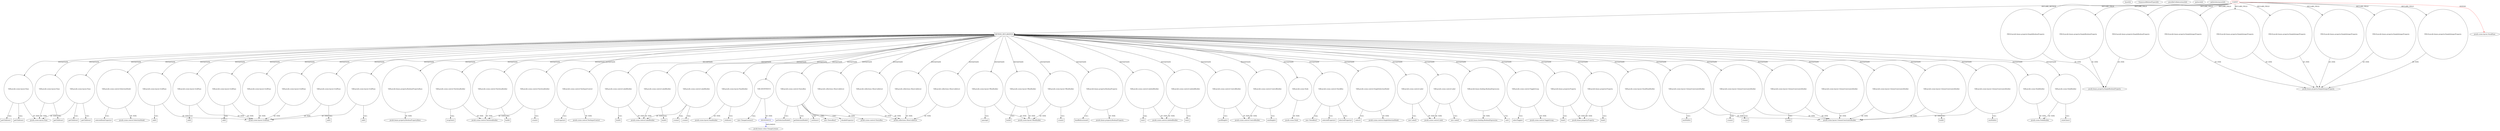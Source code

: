digraph {
baseInfo[graphId=4323,category="pattern",isAnonymous=false,possibleRelation=true]
frameworkRelatedTypesInfo[0="javafx.scene.layout.StackPane"]
possibleCollaborationsInfo[0="4323~INSTANTIATION-CLIENT_METHOD_DECLARATION-~javafx.scene.layout.StackPane ~javafx.beans.value.ChangeListener ~false~true"]
patternInfo[frequency=2.0,patternRootClient=0]
patternInstancesInfo[0="SaiPradeepDandem-javafx2-gradient-builder~/SaiPradeepDandem-javafx2-gradient-builder/javafx2-gradient-builder-master/src/main/java/com/javafx/gradientbuilder/application/RadialSettingsLayout.java~RadialSettingsLayout~1170",1="SaiPradeepDandem-javafx2-gradient-builder~/SaiPradeepDandem-javafx2-gradient-builder/javafx2-gradient-builder-master/src/main/java/com/javafx/gradientbuilder/application/LinearSettingsLayout.java~LinearSettingsLayout~1172"]
265[label="javafx.scene.layout.ColumnConstraintsBuilder",vertexType="FRAMEWORK_CLASS_TYPE",isFrameworkType=false]
278[label="VAR:javafx.scene.layout.ColumnConstraintsBuilder",vertexType="VARIABLE_EXPRESION",isFrameworkType=false,shape=circle]
279[label="minWidth()",vertexType="INSIDE_CALL",isFrameworkType=false,shape=box]
84[label="METHOD_DECLARATION",vertexType="CLIENT_METHOD_DECLARATION",isFrameworkType=false,shape=box]
0[label="CLIENT",vertexType="ROOT_CLIENT_CLASS_DECLARATION",isFrameworkType=false,color=red]
88[label="VAR:javafx.scene.NodeBuilder",vertexType="VARIABLE_EXPRESION",isFrameworkType=false,shape=circle]
127[label="VAR:javafx.scene.NodeBuilder",vertexType="VARIABLE_EXPRESION",isFrameworkType=false,shape=circle]
159[label="VAR:javafx.scene.layout.Pane",vertexType="VARIABLE_EXPRESION",isFrameworkType=false,shape=circle]
121[label="VAR:javafx.scene.layout.Pane",vertexType="VARIABLE_EXPRESION",isFrameworkType=false,shape=circle]
227[label="VAR:javafx.scene.layout.Pane",vertexType="VARIABLE_EXPRESION",isFrameworkType=false,shape=circle]
198[label="VAR:javafx.scene.control.SelectionModel",vertexType="VARIABLE_EXPRESION",isFrameworkType=false,shape=circle]
203[label="VAR:javafx.scene.layout.GridPane",vertexType="VARIABLE_EXPRESION",isFrameworkType=false,shape=circle]
254[label="VAR:javafx.scene.layout.GridPane",vertexType="VARIABLE_EXPRESION",isFrameworkType=false,shape=circle]
206[label="VAR:javafx.scene.layout.GridPane",vertexType="VARIABLE_EXPRESION",isFrameworkType=false,shape=circle]
230[label="VAR:javafx.scene.layout.GridPane",vertexType="VARIABLE_EXPRESION",isFrameworkType=false,shape=circle]
212[label="VAR:javafx.scene.layout.GridPane",vertexType="VARIABLE_EXPRESION",isFrameworkType=false,shape=circle]
289[label="VAR:javafx.scene.layout.GridPane",vertexType="VARIABLE_EXPRESION",isFrameworkType=false,shape=circle]
260[label="VAR:javafx.scene.layout.GridPane",vertexType="VARIABLE_EXPRESION",isFrameworkType=false,shape=circle]
145[label="VAR:javafx.beans.property.BooleanPropertyBase",vertexType="VARIABLE_EXPRESION",isFrameworkType=false,shape=circle]
100[label="VAR:javafx.scene.control.TextAreaBuilder",vertexType="VARIABLE_EXPRESION",isFrameworkType=false,shape=circle]
109[label="VAR:javafx.scene.control.TextAreaBuilder",vertexType="VARIABLE_EXPRESION",isFrameworkType=false,shape=circle]
97[label="VAR:javafx.scene.control.TextAreaBuilder",vertexType="VARIABLE_EXPRESION",isFrameworkType=false,shape=circle]
115[label="VAR:javafx.scene.control.TextInputControl",vertexType="VARIABLE_EXPRESION",isFrameworkType=false,shape=circle]
20[label="FIELD:javafx.beans.property.SimpleBooleanProperty",vertexType="FIELD_DECLARATION",isFrameworkType=false,shape=circle]
117[label="javafx.scene.control.TextInputControl",vertexType="FRAMEWORK_CLASS_TYPE",isFrameworkType=false]
22[label="FIELD:javafx.beans.property.SimpleBooleanProperty",vertexType="FIELD_DECLARATION",isFrameworkType=false,shape=circle]
18[label="FIELD:javafx.beans.property.SimpleBooleanProperty",vertexType="FIELD_DECLARATION",isFrameworkType=false,shape=circle]
124[label="VAR:javafx.scene.control.LabelBuilder",vertexType="VARIABLE_EXPRESION",isFrameworkType=false,shape=circle]
85[label="VAR:javafx.scene.control.LabelBuilder",vertexType="VARIABLE_EXPRESION",isFrameworkType=false,shape=circle]
94[label="VAR:javafx.scene.control.LabelBuilder",vertexType="VARIABLE_EXPRESION",isFrameworkType=false,shape=circle]
101[label="wrapText()",vertexType="INSIDE_CALL",isFrameworkType=false,shape=box]
255[label="add()",vertexType="INSIDE_CALL",isFrameworkType=false,shape=box]
204[label="add()",vertexType="INSIDE_CALL",isFrameworkType=false,shape=box]
231[label="add()",vertexType="INSIDE_CALL",isFrameworkType=false,shape=box]
213[label="add()",vertexType="INSIDE_CALL",isFrameworkType=false,shape=box]
207[label="add()",vertexType="INSIDE_CALL",isFrameworkType=false,shape=box]
236[label="VAR:javafx.scene.layout.PaneBuilder",vertexType="VARIABLE_EXPRESION",isFrameworkType=false,shape=circle]
237[label="children()",vertexType="INSIDE_CALL",isFrameworkType=false,shape=box]
90[label="javafx.scene.NodeBuilder",vertexType="FRAMEWORK_CLASS_TYPE",isFrameworkType=false]
149[label="VAR:ANONYMOUS",vertexType="VARIABLE_EXPRESION",isFrameworkType=false,shape=circle]
123[label="javafx.scene.layout.Pane",vertexType="FRAMEWORK_CLASS_TYPE",isFrameworkType=false]
179[label="VAR:javafx.scene.control.ChoiceBox",vertexType="VARIABLE_EXPRESION",isFrameworkType=false,shape=circle]
27[label="javafx.scene.control.ChoiceBox",vertexType="FRAMEWORK_CLASS_TYPE",isFrameworkType=false]
197[label="getSelectionModel()",vertexType="INSIDE_CALL",isFrameworkType=false,shape=box]
202[label="getSelectionModel()",vertexType="INSIDE_CALL",isFrameworkType=false,shape=box]
192[label="setItems()",vertexType="INSIDE_CALL",isFrameworkType=false,shape=box]
99[label="javafx.scene.control.TextAreaBuilder",vertexType="FRAMEWORK_CLASS_TYPE",isFrameworkType=false]
272[label="VAR:javafx.scene.layout.ColumnConstraintsBuilder",vertexType="VARIABLE_EXPRESION",isFrameworkType=false,shape=circle]
269[label="VAR:javafx.scene.layout.ColumnConstraintsBuilder",vertexType="VARIABLE_EXPRESION",isFrameworkType=false,shape=circle]
281[label="VAR:javafx.scene.layout.ColumnConstraintsBuilder",vertexType="VARIABLE_EXPRESION",isFrameworkType=false,shape=circle]
263[label="VAR:javafx.scene.layout.ColumnConstraintsBuilder",vertexType="VARIABLE_EXPRESION",isFrameworkType=false,shape=circle]
275[label="VAR:javafx.scene.layout.ColumnConstraintsBuilder",vertexType="VARIABLE_EXPRESION",isFrameworkType=false,shape=circle]
266[label="VAR:javafx.scene.layout.ColumnConstraintsBuilder",vertexType="VARIABLE_EXPRESION",isFrameworkType=false,shape=circle]
257[label="VAR:javafx.collections.ObservableList",vertexType="VARIABLE_EXPRESION",isFrameworkType=false,shape=circle]
286[label="VAR:javafx.collections.ObservableList",vertexType="VARIABLE_EXPRESION",isFrameworkType=false,shape=circle]
224[label="VAR:javafx.collections.ObservableList",vertexType="VARIABLE_EXPRESION",isFrameworkType=false,shape=circle]
135[label="VAR:javafx.collections.ObservableList",vertexType="VARIABLE_EXPRESION",isFrameworkType=false,shape=circle]
10[label="FIELD:javafx.beans.property.SimpleIntegerProperty",vertexType="FIELD_DECLARATION",isFrameworkType=false,shape=circle]
12[label="FIELD:javafx.beans.property.SimpleIntegerProperty",vertexType="FIELD_DECLARATION",isFrameworkType=false,shape=circle]
42[label="FIELD:javafx.beans.property.SimpleIntegerProperty",vertexType="FIELD_DECLARATION",isFrameworkType=false,shape=circle]
36[label="FIELD:javafx.beans.property.SimpleIntegerProperty",vertexType="FIELD_DECLARATION",isFrameworkType=false,shape=circle]
38[label="FIELD:javafx.beans.property.SimpleIntegerProperty",vertexType="FIELD_DECLARATION",isFrameworkType=false,shape=circle]
14[label="FIELD:javafx.beans.property.SimpleIntegerProperty",vertexType="FIELD_DECLARATION",isFrameworkType=false,shape=circle]
218[label="VAR:javafx.scene.layout.VBoxBuilder",vertexType="VARIABLE_EXPRESION",isFrameworkType=false,shape=circle]
219[label="spacing()",vertexType="INSIDE_CALL",isFrameworkType=false,shape=box]
215[label="VAR:javafx.scene.layout.VBoxBuilder",vertexType="VARIABLE_EXPRESION",isFrameworkType=false,shape=circle]
221[label="VAR:javafx.scene.layout.VBoxBuilder",vertexType="VARIABLE_EXPRESION",isFrameworkType=false,shape=circle]
147[label="javafx.beans.property.BooleanPropertyBase",vertexType="FRAMEWORK_CLASS_TYPE",isFrameworkType=false]
19[label="javafx.beans.property.SimpleBooleanProperty",vertexType="FRAMEWORK_CLASS_TYPE",isFrameworkType=false]
150[label="ANONYMOUS",vertexType="REFERENCE_ANONYMOUS_DECLARATION",isFrameworkType=false,color=blue]
87[label="javafx.scene.control.LabelBuilder",vertexType="FRAMEWORK_CLASS_TYPE",isFrameworkType=false]
120[label="javafx.collections.ObservableList",vertexType="FRAMEWORK_INTERFACE_TYPE",isFrameworkType=false]
9[label="javafx.beans.property.SimpleIntegerProperty",vertexType="FRAMEWORK_CLASS_TYPE",isFrameworkType=false]
273[label="create()",vertexType="INSIDE_CALL",isFrameworkType=false,shape=box]
285[label="create()",vertexType="INSIDE_CALL",isFrameworkType=false,shape=box]
134[label="create()",vertexType="INSIDE_CALL",isFrameworkType=false,shape=box]
173[label="VAR:javafx.beans.property.BooleanProperty",vertexType="VARIABLE_EXPRESION",isFrameworkType=false,shape=circle]
174[label="bindBidirectional()",vertexType="INSIDE_CALL",isFrameworkType=false,shape=box]
175[label="javafx.beans.property.BooleanProperty",vertexType="FRAMEWORK_CLASS_TYPE",isFrameworkType=false]
110[label="create()",vertexType="INSIDE_CALL",isFrameworkType=false,shape=box]
222[label="create()",vertexType="INSIDE_CALL",isFrameworkType=false,shape=box]
95[label="create()",vertexType="INSIDE_CALL",isFrameworkType=false,shape=box]
160[label="getChildren()",vertexType="INSIDE_CALL",isFrameworkType=false,shape=box]
163[label="getChildren()",vertexType="INSIDE_CALL",isFrameworkType=false,shape=box]
228[label="getChildren()",vertexType="INSIDE_CALL",isFrameworkType=false,shape=box]
122[label="getChildren()",vertexType="INSIDE_CALL",isFrameworkType=false,shape=box]
139[label="getChildren()",vertexType="INSIDE_CALL",isFrameworkType=false,shape=box]
200[label="javafx.scene.control.SelectionModel",vertexType="FRAMEWORK_CLASS_TYPE",isFrameworkType=false]
91[label="VAR:javafx.scene.control.LabeledBuilder",vertexType="VARIABLE_EXPRESION",isFrameworkType=false,shape=circle]
93[label="javafx.scene.control.LabeledBuilder",vertexType="FRAMEWORK_CLASS_TYPE",isFrameworkType=false]
92[label="text()",vertexType="INSIDE_CALL",isFrameworkType=false,shape=box]
130[label="VAR:javafx.scene.control.LabeledBuilder",vertexType="VARIABLE_EXPRESION",isFrameworkType=false,shape=circle]
131[label="text()",vertexType="INSIDE_CALL",isFrameworkType=false,shape=box]
103[label="VAR:javafx.scene.control.ControlBuilder",vertexType="VARIABLE_EXPRESION",isFrameworkType=false,shape=circle]
105[label="javafx.scene.control.ControlBuilder",vertexType="FRAMEWORK_CLASS_TYPE",isFrameworkType=false]
106[label="VAR:javafx.scene.control.ControlBuilder",vertexType="VARIABLE_EXPRESION",isFrameworkType=false,shape=circle]
148[label="new ChangeListener()",vertexType="CONSTRUCTOR_CALL",isFrameworkType=false]
151[label="javafx.beans.value.ChangeListener",vertexType="FRAMEWORK_INTERFACE_TYPE",isFrameworkType=false]
178[label="new ChoiceBox()",vertexType="CONSTRUCTOR_CALL",isFrameworkType=false]
267[label="minWidth()",vertexType="INSIDE_CALL",isFrameworkType=false,shape=box]
104[label="minHeight()",vertexType="INSIDE_CALL",isFrameworkType=false,shape=box]
1[label="javafx.scene.layout.StackPane",vertexType="FRAMEWORK_CLASS_TYPE",isFrameworkType=false]
205[label="javafx.scene.layout.GridPane",vertexType="FRAMEWORK_CLASS_TYPE",isFrameworkType=false]
116[label="textProperty()",vertexType="INSIDE_CALL",isFrameworkType=false,shape=box]
154[label="VAR:javafx.scene.Node",vertexType="VARIABLE_EXPRESION",isFrameworkType=false,shape=circle]
156[label="javafx.scene.Node",vertexType="FRAMEWORK_CLASS_TYPE",isFrameworkType=false]
238[label="javafx.scene.layout.PaneBuilder",vertexType="FRAMEWORK_CLASS_TYPE",isFrameworkType=false]
217[label="javafx.scene.layout.VBoxBuilder",vertexType="FRAMEWORK_CLASS_TYPE",isFrameworkType=false]
199[label="selectedItemProperty()",vertexType="INSIDE_CALL",isFrameworkType=false,shape=box]
171[label="VAR:javafx.scene.control.CheckBox",vertexType="VARIABLE_EXPRESION",isFrameworkType=false,shape=circle]
177[label="selectedProperty()",vertexType="INSIDE_CALL",isFrameworkType=false,shape=box]
190[label="selectedProperty()",vertexType="INSIDE_CALL",isFrameworkType=false,shape=box]
170[label="new CheckBox()",vertexType="CONSTRUCTOR_CALL",isFrameworkType=false]
185[label="disableProperty()",vertexType="INSIDE_CALL",isFrameworkType=false,shape=box]
193[label="VAR:javafx.scene.control.SingleSelectionModel",vertexType="VARIABLE_EXPRESION",isFrameworkType=false,shape=circle]
194[label="select()",vertexType="INSIDE_CALL",isFrameworkType=false,shape=box]
195[label="javafx.scene.control.SingleSelectionModel",vertexType="FRAMEWORK_CLASS_TYPE",isFrameworkType=false]
252[label="VAR:javafx.scene.control.Label",vertexType="VARIABLE_EXPRESION",isFrameworkType=false,shape=circle]
211[label="javafx.scene.control.Label",vertexType="FRAMEWORK_CLASS_TYPE",isFrameworkType=false]
251[label="new Label()",vertexType="CONSTRUCTOR_CALL",isFrameworkType=false]
210[label="VAR:javafx.scene.control.Label",vertexType="VARIABLE_EXPRESION",isFrameworkType=false,shape=circle]
209[label="new Label()",vertexType="CONSTRUCTOR_CALL",isFrameworkType=false]
107[label="prefHeight()",vertexType="INSIDE_CALL",isFrameworkType=false,shape=box]
186[label="VAR:javafx.beans.binding.BooleanExpression",vertexType="VARIABLE_EXPRESION",isFrameworkType=false,shape=circle]
188[label="javafx.beans.binding.BooleanExpression",vertexType="FRAMEWORK_CLASS_TYPE",isFrameworkType=false]
187[label="not()",vertexType="INSIDE_CALL",isFrameworkType=false,shape=box]
140[label="VAR:javafx.scene.control.ToggleGroup",vertexType="VARIABLE_EXPRESION",isFrameworkType=false,shape=circle]
141[label="selectToggle()",vertexType="INSIDE_CALL",isFrameworkType=false,shape=box]
17[label="javafx.scene.control.ToggleGroup",vertexType="FRAMEWORK_CLASS_TYPE",isFrameworkType=false]
98[label="build()",vertexType="INSIDE_CALL",isFrameworkType=false,shape=box]
216[label="build()",vertexType="INSIDE_CALL",isFrameworkType=false,shape=box]
86[label="build()",vertexType="INSIDE_CALL",isFrameworkType=false,shape=box]
128[label="styleClass()",vertexType="INSIDE_CALL",isFrameworkType=false,shape=box]
125[label="build()",vertexType="INSIDE_CALL",isFrameworkType=false,shape=box]
276[label="build()",vertexType="INSIDE_CALL",isFrameworkType=false,shape=box]
264[label="build()",vertexType="INSIDE_CALL",isFrameworkType=false,shape=box]
112[label="VAR:javafx.beans.property.Property",vertexType="VARIABLE_EXPRESION",isFrameworkType=false,shape=circle]
114[label="javafx.beans.property.Property",vertexType="FRAMEWORK_INTERFACE_TYPE",isFrameworkType=false]
113[label="bind()",vertexType="INSIDE_CALL",isFrameworkType=false,shape=box]
181[label="VAR:javafx.beans.property.Property",vertexType="VARIABLE_EXPRESION",isFrameworkType=false,shape=circle]
182[label="bind()",vertexType="INSIDE_CALL",isFrameworkType=false,shape=box]
245[label="VAR:javafx.scene.layout.StackPaneBuilder",vertexType="VARIABLE_EXPRESION",isFrameworkType=false,shape=circle]
198->199[label="CALL"]
84->252[label="INSTANTIATE"]
0->14[label="DECLARE_FIELD"]
94->134[label="CALL"]
203->204[label="CALL"]
91->93[label="OF_TYPE"]
84->145[label="INSTANTIATE"]
286->120[label="OF_TYPE"]
84->135[label="INSTANTIATE"]
266->267[label="CALL"]
0->42[label="DECLARE_FIELD"]
0->84[label="DECLARE_METHOD"]
203->205[label="OF_TYPE"]
84->286[label="INSTANTIATE"]
109->110[label="CALL"]
94->87[label="OF_TYPE"]
84->112[label="INSTANTIATE"]
10->9[label="OF_TYPE"]
84->124[label="INSTANTIATE"]
115->116[label="CALL"]
193->195[label="OF_TYPE"]
84->159[label="INSTANTIATE"]
84->179[label="INSTANTIATE"]
254->255[label="CALL"]
212->205[label="OF_TYPE"]
278->279[label="CALL"]
84->121[label="INSTANTIATE"]
84->269[label="INSTANTIATE"]
84->224[label="INSTANTIATE"]
84->210[label="INSTANTIATE"]
0->10[label="DECLARE_FIELD"]
150->151[label="IMPLEMENT",color=blue]
179->185[label="CALL"]
154->156[label="OF_TYPE"]
84->281[label="INSTANTIATE"]
224->120[label="OF_TYPE"]
130->93[label="OF_TYPE"]
84->266[label="INSTANTIATE"]
140->141[label="CALL"]
272->265[label="OF_TYPE"]
97->99[label="OF_TYPE"]
84->272[label="INSTANTIATE"]
84->275[label="INSTANTIATE"]
179->178[label="CALL"]
181->182[label="CALL"]
91->92[label="CALL"]
218->219[label="CALL"]
145->147[label="OF_TYPE"]
173->174[label="CALL"]
257->120[label="OF_TYPE"]
109->99[label="OF_TYPE"]
179->192[label="CALL"]
215->216[label="CALL"]
84->257[label="INSTANTIATE"]
84->109[label="INSTANTIATE"]
84->206[label="INSTANTIATE"]
84->88[label="INSTANTIATE"]
85->86[label="CALL"]
252->211[label="OF_TYPE"]
84->236[label="INSTANTIATE"]
227->228[label="CALL"]
88->90[label="OF_TYPE"]
272->273[label="CALL"]
106->107[label="CALL"]
94->95[label="CALL"]
181->114[label="OF_TYPE"]
206->207[label="CALL"]
84->103[label="INSTANTIATE"]
186->187[label="CALL"]
221->217[label="OF_TYPE"]
84->289[label="INSTANTIATE"]
254->205[label="OF_TYPE"]
289->205[label="OF_TYPE"]
85->87[label="OF_TYPE"]
0->38[label="DECLARE_FIELD"]
42->9[label="OF_TYPE"]
236->238[label="OF_TYPE"]
100->99[label="OF_TYPE"]
149->148[label="CALL"]
84->198[label="INSTANTIATE"]
84->227[label="INSTANTIATE"]
198->200[label="OF_TYPE"]
84->218[label="INSTANTIATE"]
121->123[label="OF_TYPE"]
0->22[label="DECLARE_FIELD"]
84->171[label="INSTANTIATE"]
84->173[label="INSTANTIATE"]
0->1[label="EXTEND",color=red]
84->94[label="INSTANTIATE"]
22->19[label="OF_TYPE"]
130->131[label="CALL"]
206->205[label="OF_TYPE"]
173->175[label="OF_TYPE"]
193->194[label="CALL"]
84->130[label="INSTANTIATE"]
266->265[label="OF_TYPE"]
212->213[label="CALL"]
171->190[label="CALL"]
84->127[label="INSTANTIATE"]
84->140[label="INSTANTIATE"]
84->154[label="INSTANTIATE"]
124->125[label="CALL"]
275->276[label="CALL"]
215->217[label="OF_TYPE"]
121->139[label="CALL"]
140->17[label="OF_TYPE"]
38->9[label="OF_TYPE"]
84->203[label="INSTANTIATE"]
0->20[label="DECLARE_FIELD"]
179->197[label="CALL"]
149->150[label="OF_TYPE"]
84->97[label="INSTANTIATE"]
210->211[label="OF_TYPE"]
210->209[label="CALL"]
171->177[label="CALL"]
84->91[label="INSTANTIATE"]
103->105[label="OF_TYPE"]
263->265[label="OF_TYPE"]
84->212[label="INSTANTIATE"]
159->123[label="OF_TYPE"]
236->237[label="CALL"]
121->122[label="CALL"]
179->202[label="CALL"]
127->128[label="CALL"]
84->85[label="INSTANTIATE"]
278->265[label="OF_TYPE"]
135->120[label="OF_TYPE"]
84->181[label="INSTANTIATE"]
230->205[label="OF_TYPE"]
112->113[label="CALL"]
218->217[label="OF_TYPE"]
106->105[label="OF_TYPE"]
112->114[label="OF_TYPE"]
0->18[label="DECLARE_FIELD"]
84->230[label="INSTANTIATE"]
272->285[label="CALL"]
115->117[label="OF_TYPE"]
281->265[label="OF_TYPE"]
84->100[label="INSTANTIATE"]
260->205[label="OF_TYPE"]
221->222[label="CALL"]
84->245[label="INSTANTIATE"]
100->101[label="CALL"]
84->115[label="INSTANTIATE"]
171->170[label="CALL"]
97->98[label="CALL"]
12->9[label="OF_TYPE"]
84->215[label="INSTANTIATE"]
0->12[label="DECLARE_FIELD"]
159->160[label="CALL"]
275->265[label="OF_TYPE"]
18->19[label="OF_TYPE"]
252->251[label="CALL"]
230->231[label="CALL"]
36->9[label="OF_TYPE"]
14->9[label="OF_TYPE"]
20->19[label="OF_TYPE"]
84->260[label="INSTANTIATE"]
84->278[label="INSTANTIATE"]
84->149[label="INSTANTIATE"]
84->254[label="INSTANTIATE"]
227->123[label="OF_TYPE"]
103->104[label="CALL"]
84->106[label="INSTANTIATE"]
84->221[label="INSTANTIATE"]
127->90[label="OF_TYPE"]
84->193[label="INSTANTIATE"]
179->27[label="OF_TYPE"]
84->186[label="INSTANTIATE"]
84->263[label="INSTANTIATE"]
159->163[label="CALL"]
0->36[label="DECLARE_FIELD"]
124->87[label="OF_TYPE"]
186->188[label="OF_TYPE"]
263->264[label="CALL"]
269->265[label="OF_TYPE"]
}
